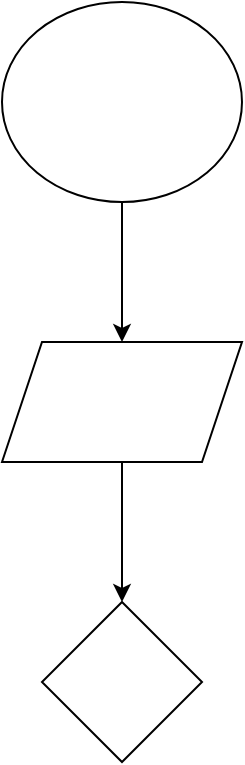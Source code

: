 <mxfile version="15.0.6" type="github">
  <diagram id="VcT7N_Tyg6jZ2bcmCsUK" name="Page-1">
    <mxGraphModel dx="897" dy="672" grid="1" gridSize="10" guides="1" tooltips="1" connect="1" arrows="1" fold="1" page="1" pageScale="1" pageWidth="827" pageHeight="1169" math="0" shadow="0">
      <root>
        <mxCell id="0" />
        <mxCell id="1" parent="0" />
        <mxCell id="pNTtO6MQ1PqvJqSA931h-4" style="edgeStyle=orthogonalEdgeStyle;rounded=0;orthogonalLoop=1;jettySize=auto;html=1;entryX=0.5;entryY=0;entryDx=0;entryDy=0;" edge="1" parent="1" source="pNTtO6MQ1PqvJqSA931h-1" target="pNTtO6MQ1PqvJqSA931h-2">
          <mxGeometry relative="1" as="geometry" />
        </mxCell>
        <mxCell id="pNTtO6MQ1PqvJqSA931h-1" value="" style="ellipse;whiteSpace=wrap;html=1;" vertex="1" parent="1">
          <mxGeometry x="330" y="120" width="120" height="100" as="geometry" />
        </mxCell>
        <mxCell id="pNTtO6MQ1PqvJqSA931h-5" style="edgeStyle=orthogonalEdgeStyle;rounded=0;orthogonalLoop=1;jettySize=auto;html=1;entryX=0.5;entryY=0;entryDx=0;entryDy=0;" edge="1" parent="1" source="pNTtO6MQ1PqvJqSA931h-2" target="pNTtO6MQ1PqvJqSA931h-3">
          <mxGeometry relative="1" as="geometry" />
        </mxCell>
        <mxCell id="pNTtO6MQ1PqvJqSA931h-2" value="" style="shape=parallelogram;perimeter=parallelogramPerimeter;whiteSpace=wrap;html=1;fixedSize=1;" vertex="1" parent="1">
          <mxGeometry x="330" y="290" width="120" height="60" as="geometry" />
        </mxCell>
        <mxCell id="pNTtO6MQ1PqvJqSA931h-3" value="" style="rhombus;whiteSpace=wrap;html=1;" vertex="1" parent="1">
          <mxGeometry x="350" y="420" width="80" height="80" as="geometry" />
        </mxCell>
      </root>
    </mxGraphModel>
  </diagram>
</mxfile>
